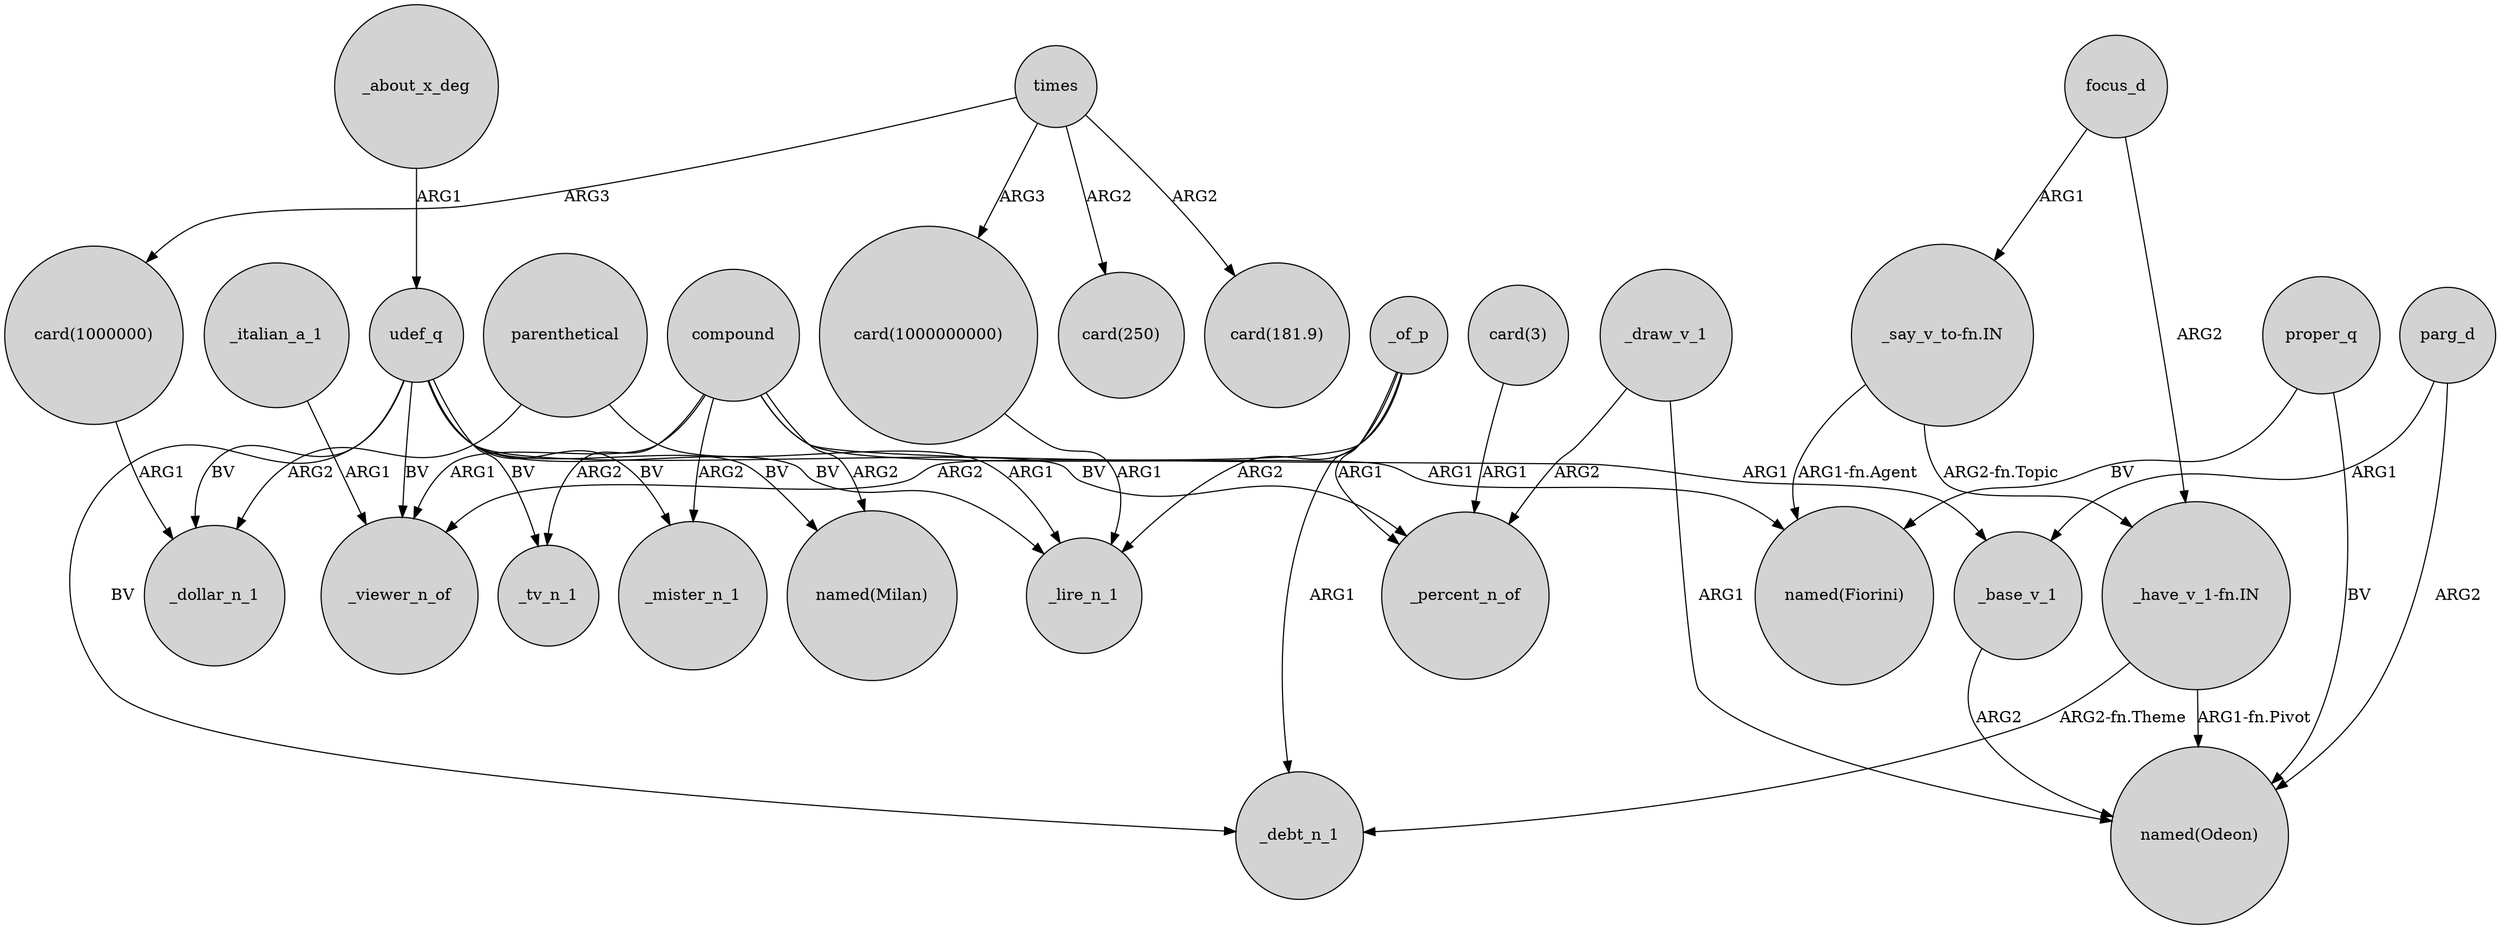 digraph {
	node [shape=circle style=filled]
	compound -> _viewer_n_of [label=ARG1]
	"card(1000000)" -> _dollar_n_1 [label=ARG1]
	compound -> "named(Milan)" [label=ARG2]
	"_have_v_1-fn.IN" -> "named(Odeon)" [label="ARG1-fn.Pivot"]
	udef_q -> "named(Milan)" [label=BV]
	udef_q -> _debt_n_1 [label=BV]
	compound -> "named(Fiorini)" [label=ARG1]
	focus_d -> "_have_v_1-fn.IN" [label=ARG2]
	compound -> _tv_n_1 [label=ARG2]
	udef_q -> _tv_n_1 [label=BV]
	parg_d -> "named(Odeon)" [label=ARG2]
	parenthetical -> _lire_n_1 [label=ARG1]
	compound -> _mister_n_1 [label=ARG2]
	udef_q -> _mister_n_1 [label=BV]
	times -> "card(250)" [label=ARG2]
	_draw_v_1 -> "named(Odeon)" [label=ARG1]
	udef_q -> _viewer_n_of [label=BV]
	_about_x_deg -> udef_q [label=ARG1]
	_italian_a_1 -> _viewer_n_of [label=ARG1]
	proper_q -> "named(Odeon)" [label=BV]
	"card(1000000000)" -> _lire_n_1 [label=ARG1]
	"_have_v_1-fn.IN" -> _debt_n_1 [label="ARG2-fn.Theme"]
	times -> "card(1000000000)" [label=ARG3]
	_of_p -> _percent_n_of [label=ARG1]
	_draw_v_1 -> _percent_n_of [label=ARG2]
	compound -> _base_v_1 [label=ARG1]
	times -> "card(1000000)" [label=ARG3]
	_of_p -> _viewer_n_of [label=ARG2]
	_of_p -> _debt_n_1 [label=ARG1]
	times -> "card(181.9)" [label=ARG2]
	proper_q -> "named(Fiorini)" [label=BV]
	"_say_v_to-fn.IN" -> "named(Fiorini)" [label="ARG1-fn.Agent"]
	"_say_v_to-fn.IN" -> "_have_v_1-fn.IN" [label="ARG2-fn.Topic"]
	_base_v_1 -> "named(Odeon)" [label=ARG2]
	parg_d -> _base_v_1 [label=ARG1]
	udef_q -> _percent_n_of [label=BV]
	_of_p -> _lire_n_1 [label=ARG2]
	parenthetical -> _dollar_n_1 [label=ARG2]
	"card(3)" -> _percent_n_of [label=ARG1]
	udef_q -> _dollar_n_1 [label=BV]
	focus_d -> "_say_v_to-fn.IN" [label=ARG1]
	udef_q -> _lire_n_1 [label=BV]
}
